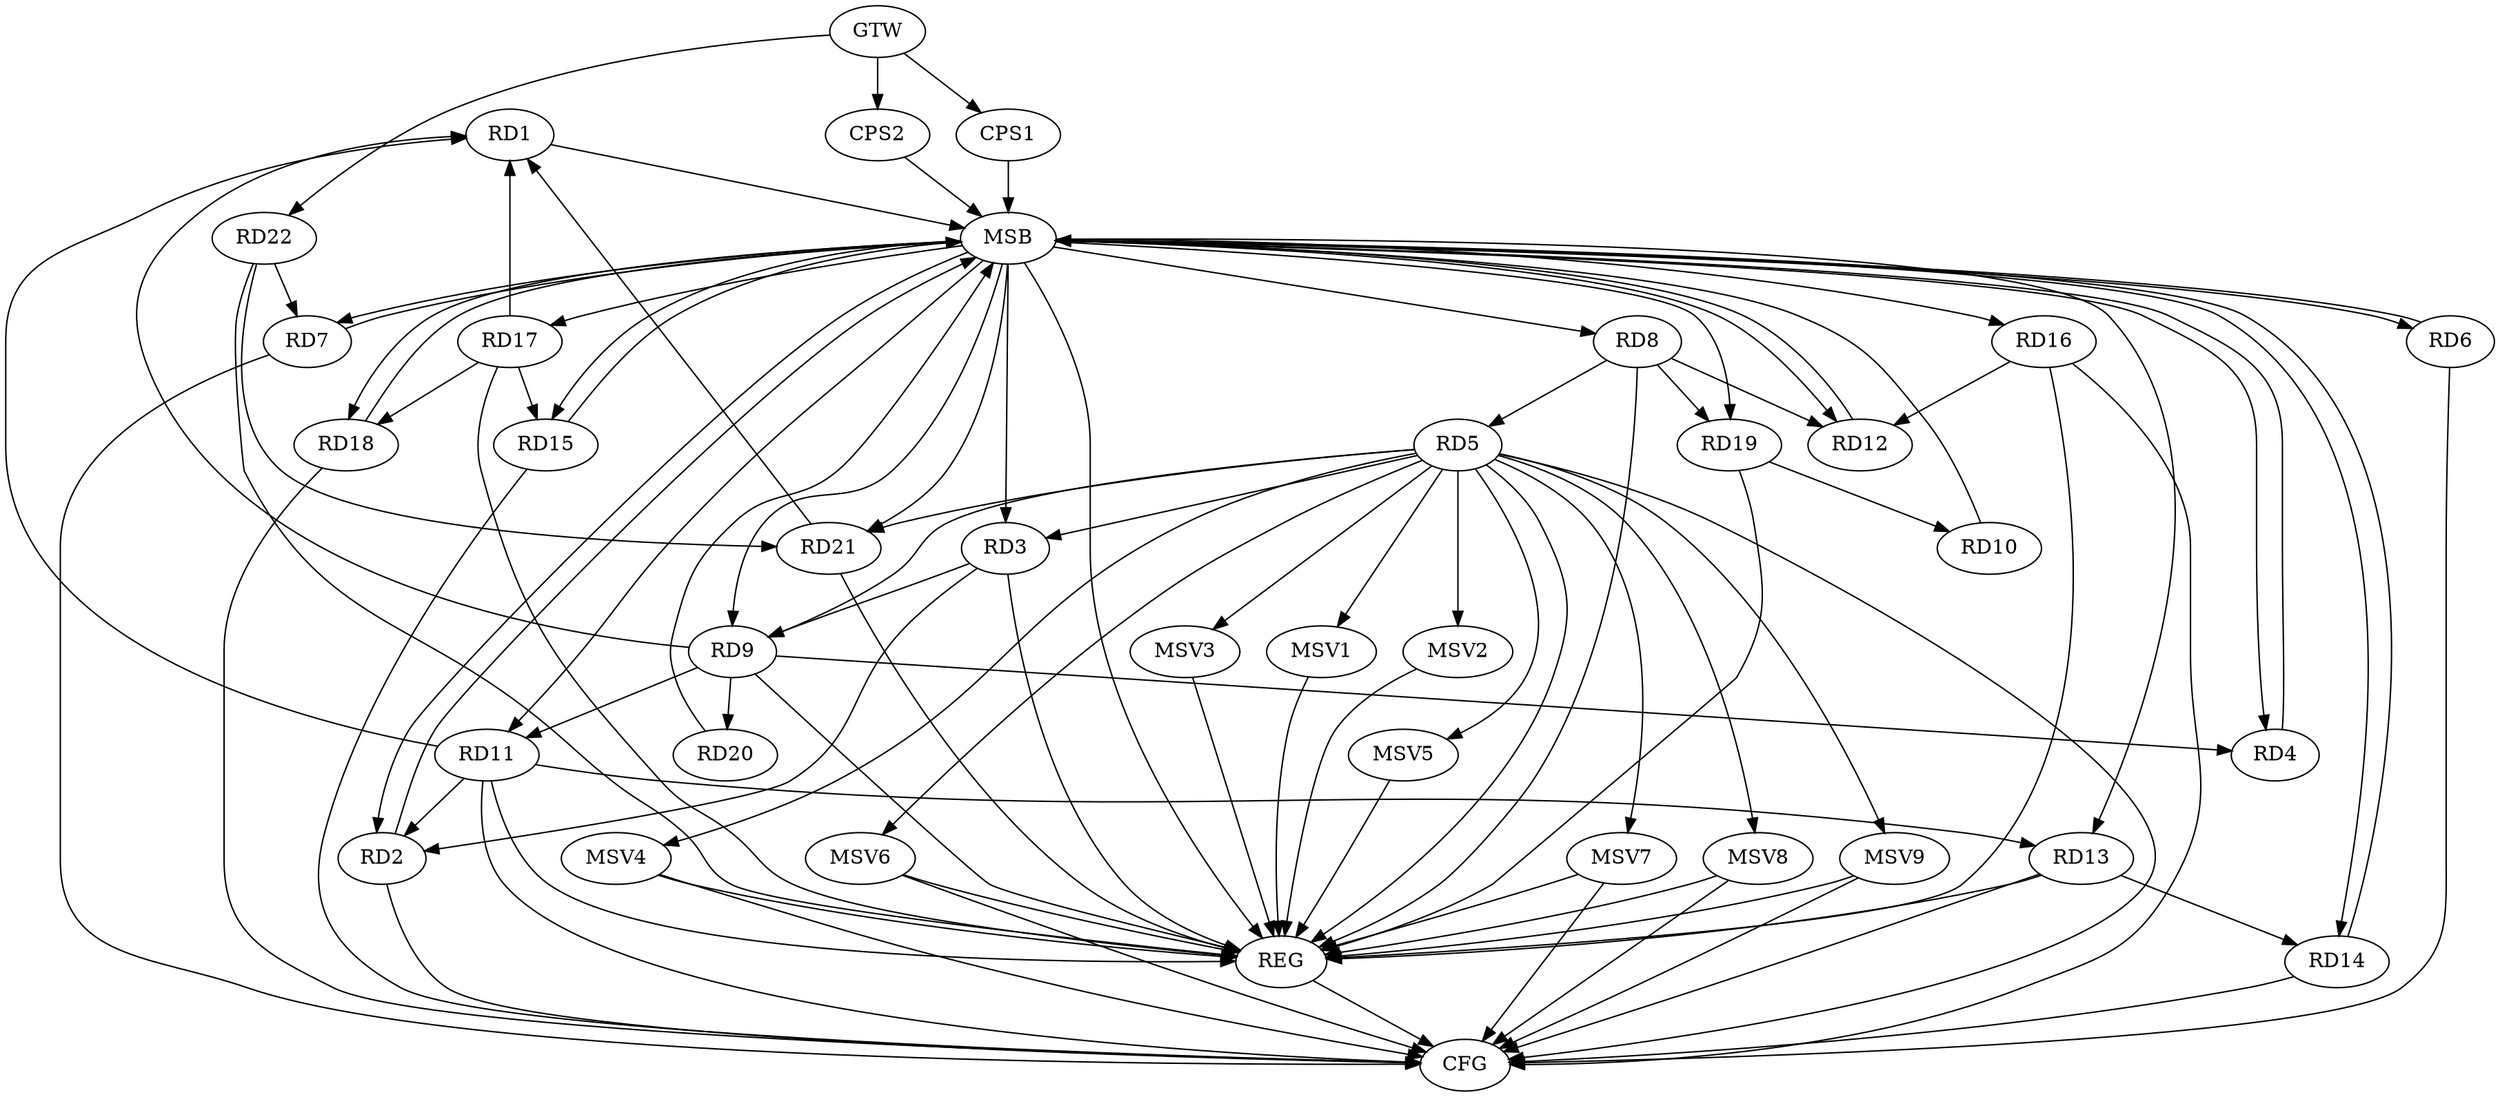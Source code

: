 strict digraph G {
  RD1 [ label="RD1" ];
  RD2 [ label="RD2" ];
  RD3 [ label="RD3" ];
  RD4 [ label="RD4" ];
  RD5 [ label="RD5" ];
  RD6 [ label="RD6" ];
  RD7 [ label="RD7" ];
  RD8 [ label="RD8" ];
  RD9 [ label="RD9" ];
  RD10 [ label="RD10" ];
  RD11 [ label="RD11" ];
  RD12 [ label="RD12" ];
  RD13 [ label="RD13" ];
  RD14 [ label="RD14" ];
  RD15 [ label="RD15" ];
  RD16 [ label="RD16" ];
  RD17 [ label="RD17" ];
  RD18 [ label="RD18" ];
  RD19 [ label="RD19" ];
  RD20 [ label="RD20" ];
  RD21 [ label="RD21" ];
  RD22 [ label="RD22" ];
  CPS1 [ label="CPS1" ];
  CPS2 [ label="CPS2" ];
  GTW [ label="GTW" ];
  REG [ label="REG" ];
  MSB [ label="MSB" ];
  CFG [ label="CFG" ];
  MSV1 [ label="MSV1" ];
  MSV2 [ label="MSV2" ];
  MSV3 [ label="MSV3" ];
  MSV4 [ label="MSV4" ];
  MSV5 [ label="MSV5" ];
  MSV6 [ label="MSV6" ];
  MSV7 [ label="MSV7" ];
  MSV8 [ label="MSV8" ];
  MSV9 [ label="MSV9" ];
  RD9 -> RD1;
  RD11 -> RD1;
  RD17 -> RD1;
  RD21 -> RD1;
  RD3 -> RD2;
  RD11 -> RD2;
  RD5 -> RD3;
  RD3 -> RD9;
  RD9 -> RD4;
  RD8 -> RD5;
  RD5 -> RD9;
  RD5 -> RD21;
  RD22 -> RD7;
  RD8 -> RD12;
  RD8 -> RD19;
  RD9 -> RD11;
  RD9 -> RD20;
  RD19 -> RD10;
  RD11 -> RD13;
  RD16 -> RD12;
  RD13 -> RD14;
  RD17 -> RD15;
  RD17 -> RD18;
  RD22 -> RD21;
  GTW -> RD22;
  GTW -> CPS1;
  GTW -> CPS2;
  RD3 -> REG;
  RD5 -> REG;
  RD8 -> REG;
  RD9 -> REG;
  RD11 -> REG;
  RD13 -> REG;
  RD16 -> REG;
  RD17 -> REG;
  RD19 -> REG;
  RD21 -> REG;
  RD22 -> REG;
  RD1 -> MSB;
  MSB -> RD17;
  MSB -> RD21;
  MSB -> REG;
  RD2 -> MSB;
  RD4 -> MSB;
  MSB -> RD7;
  MSB -> RD13;
  MSB -> RD16;
  MSB -> RD18;
  RD6 -> MSB;
  MSB -> RD11;
  MSB -> RD14;
  RD7 -> MSB;
  RD10 -> MSB;
  MSB -> RD6;
  MSB -> RD15;
  RD12 -> MSB;
  RD14 -> MSB;
  RD15 -> MSB;
  MSB -> RD4;
  MSB -> RD8;
  MSB -> RD12;
  RD18 -> MSB;
  MSB -> RD2;
  RD20 -> MSB;
  MSB -> RD3;
  MSB -> RD9;
  CPS1 -> MSB;
  CPS2 -> MSB;
  MSB -> RD19;
  RD14 -> CFG;
  RD6 -> CFG;
  RD15 -> CFG;
  RD18 -> CFG;
  RD7 -> CFG;
  RD2 -> CFG;
  RD13 -> CFG;
  RD5 -> CFG;
  RD16 -> CFG;
  RD11 -> CFG;
  REG -> CFG;
  RD5 -> MSV1;
  MSV1 -> REG;
  RD5 -> MSV2;
  MSV2 -> REG;
  RD5 -> MSV3;
  RD5 -> MSV4;
  MSV3 -> REG;
  MSV4 -> REG;
  MSV4 -> CFG;
  RD5 -> MSV5;
  MSV5 -> REG;
  RD5 -> MSV6;
  MSV6 -> REG;
  MSV6 -> CFG;
  RD5 -> MSV7;
  RD5 -> MSV8;
  MSV7 -> REG;
  MSV7 -> CFG;
  MSV8 -> REG;
  MSV8 -> CFG;
  RD5 -> MSV9;
  MSV9 -> REG;
  MSV9 -> CFG;
}
